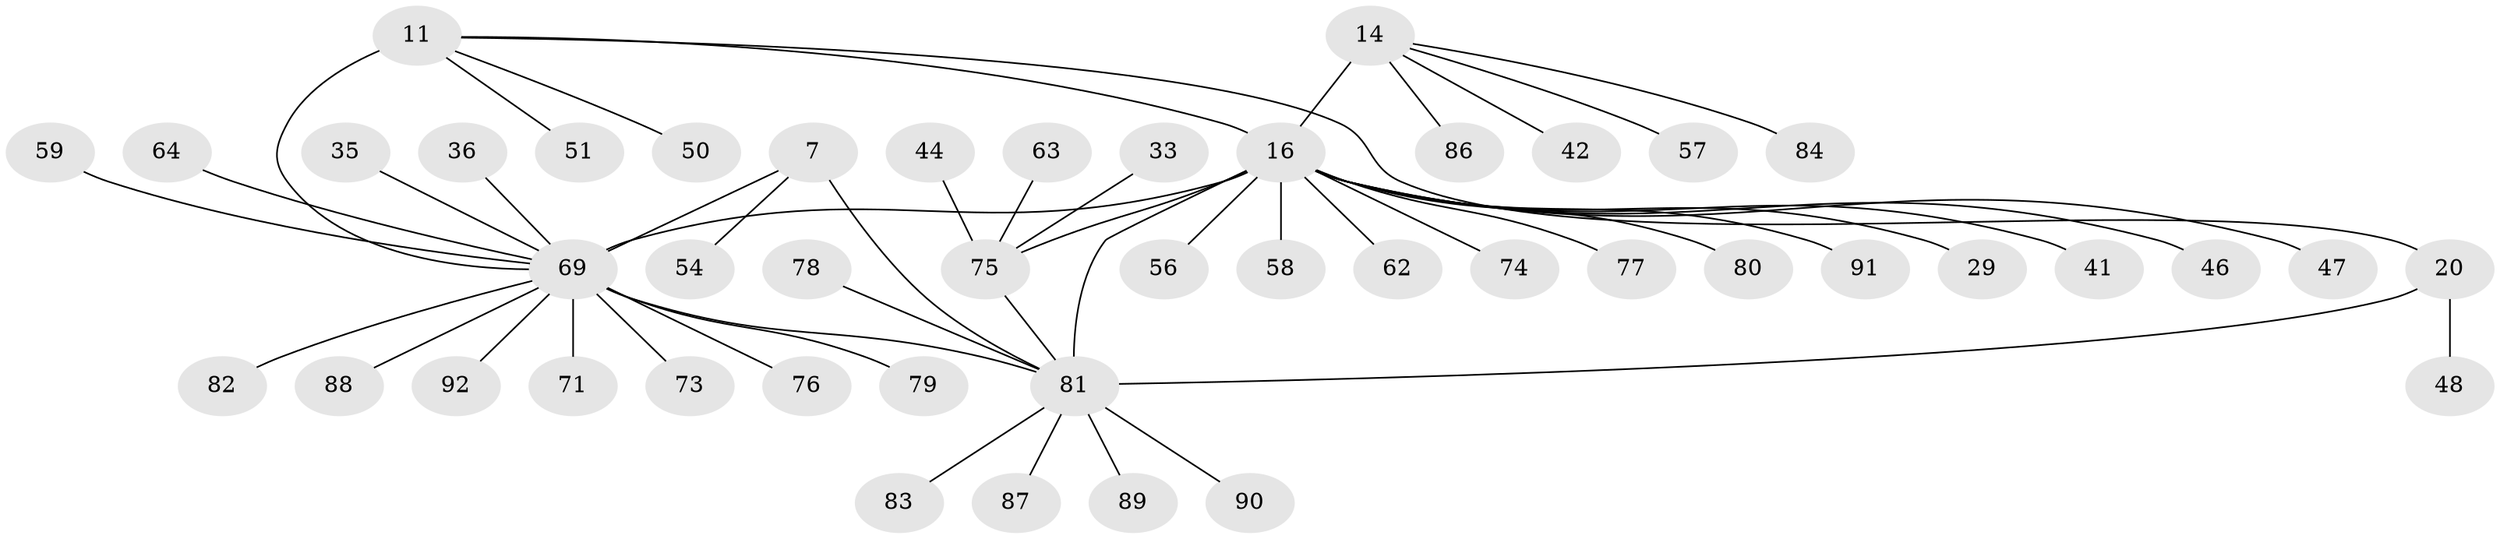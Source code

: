 // original degree distribution, {6: 0.03260869565217391, 5: 0.03260869565217391, 8: 0.021739130434782608, 11: 0.021739130434782608, 4: 0.021739130434782608, 10: 0.021739130434782608, 7: 0.043478260869565216, 3: 0.06521739130434782, 9: 0.010869565217391304, 1: 0.5434782608695652, 2: 0.18478260869565216}
// Generated by graph-tools (version 1.1) at 2025/56/03/09/25 04:56:06]
// undirected, 46 vertices, 50 edges
graph export_dot {
graph [start="1"]
  node [color=gray90,style=filled];
  7 [super="+5"];
  11 [super="+10"];
  14 [super="+13"];
  16 [super="+15+4"];
  20 [super="+18"];
  29;
  33;
  35;
  36;
  41;
  42 [super="+27"];
  44;
  46;
  47 [super="+23"];
  48 [super="+45"];
  50 [super="+38"];
  51;
  54;
  56;
  57;
  58;
  59 [super="+39"];
  62;
  63;
  64;
  69 [super="+68+8"];
  71;
  73;
  74;
  75 [super="+2"];
  76 [super="+52"];
  77 [super="+60"];
  78;
  79 [super="+32"];
  80;
  81 [super="+21+61+72+19+30+31+65+67+70"];
  82;
  83;
  84;
  86 [super="+34+55"];
  87;
  88;
  89 [super="+66"];
  90 [super="+28"];
  91 [super="+26+85"];
  92;
  7 -- 54;
  7 -- 81;
  7 -- 69 [weight=5];
  11 -- 16;
  11 -- 51;
  11 -- 20;
  11 -- 50;
  11 -- 69 [weight=4];
  14 -- 16 [weight=4];
  14 -- 84;
  14 -- 57;
  14 -- 42;
  14 -- 86;
  16 -- 46;
  16 -- 75 [weight=5];
  16 -- 80;
  16 -- 58 [weight=2];
  16 -- 29;
  16 -- 81 [weight=4];
  16 -- 41;
  16 -- 74;
  16 -- 56;
  16 -- 62;
  16 -- 91;
  16 -- 47;
  16 -- 77;
  16 -- 69 [weight=3];
  20 -- 48;
  20 -- 81 [weight=4];
  33 -- 75;
  35 -- 69;
  36 -- 69;
  44 -- 75;
  59 -- 69;
  63 -- 75;
  64 -- 69;
  69 -- 71;
  69 -- 73;
  69 -- 76;
  69 -- 81;
  69 -- 82;
  69 -- 79;
  69 -- 88;
  69 -- 92;
  75 -- 81;
  78 -- 81;
  81 -- 83;
  81 -- 87;
  81 -- 89;
  81 -- 90;
}
